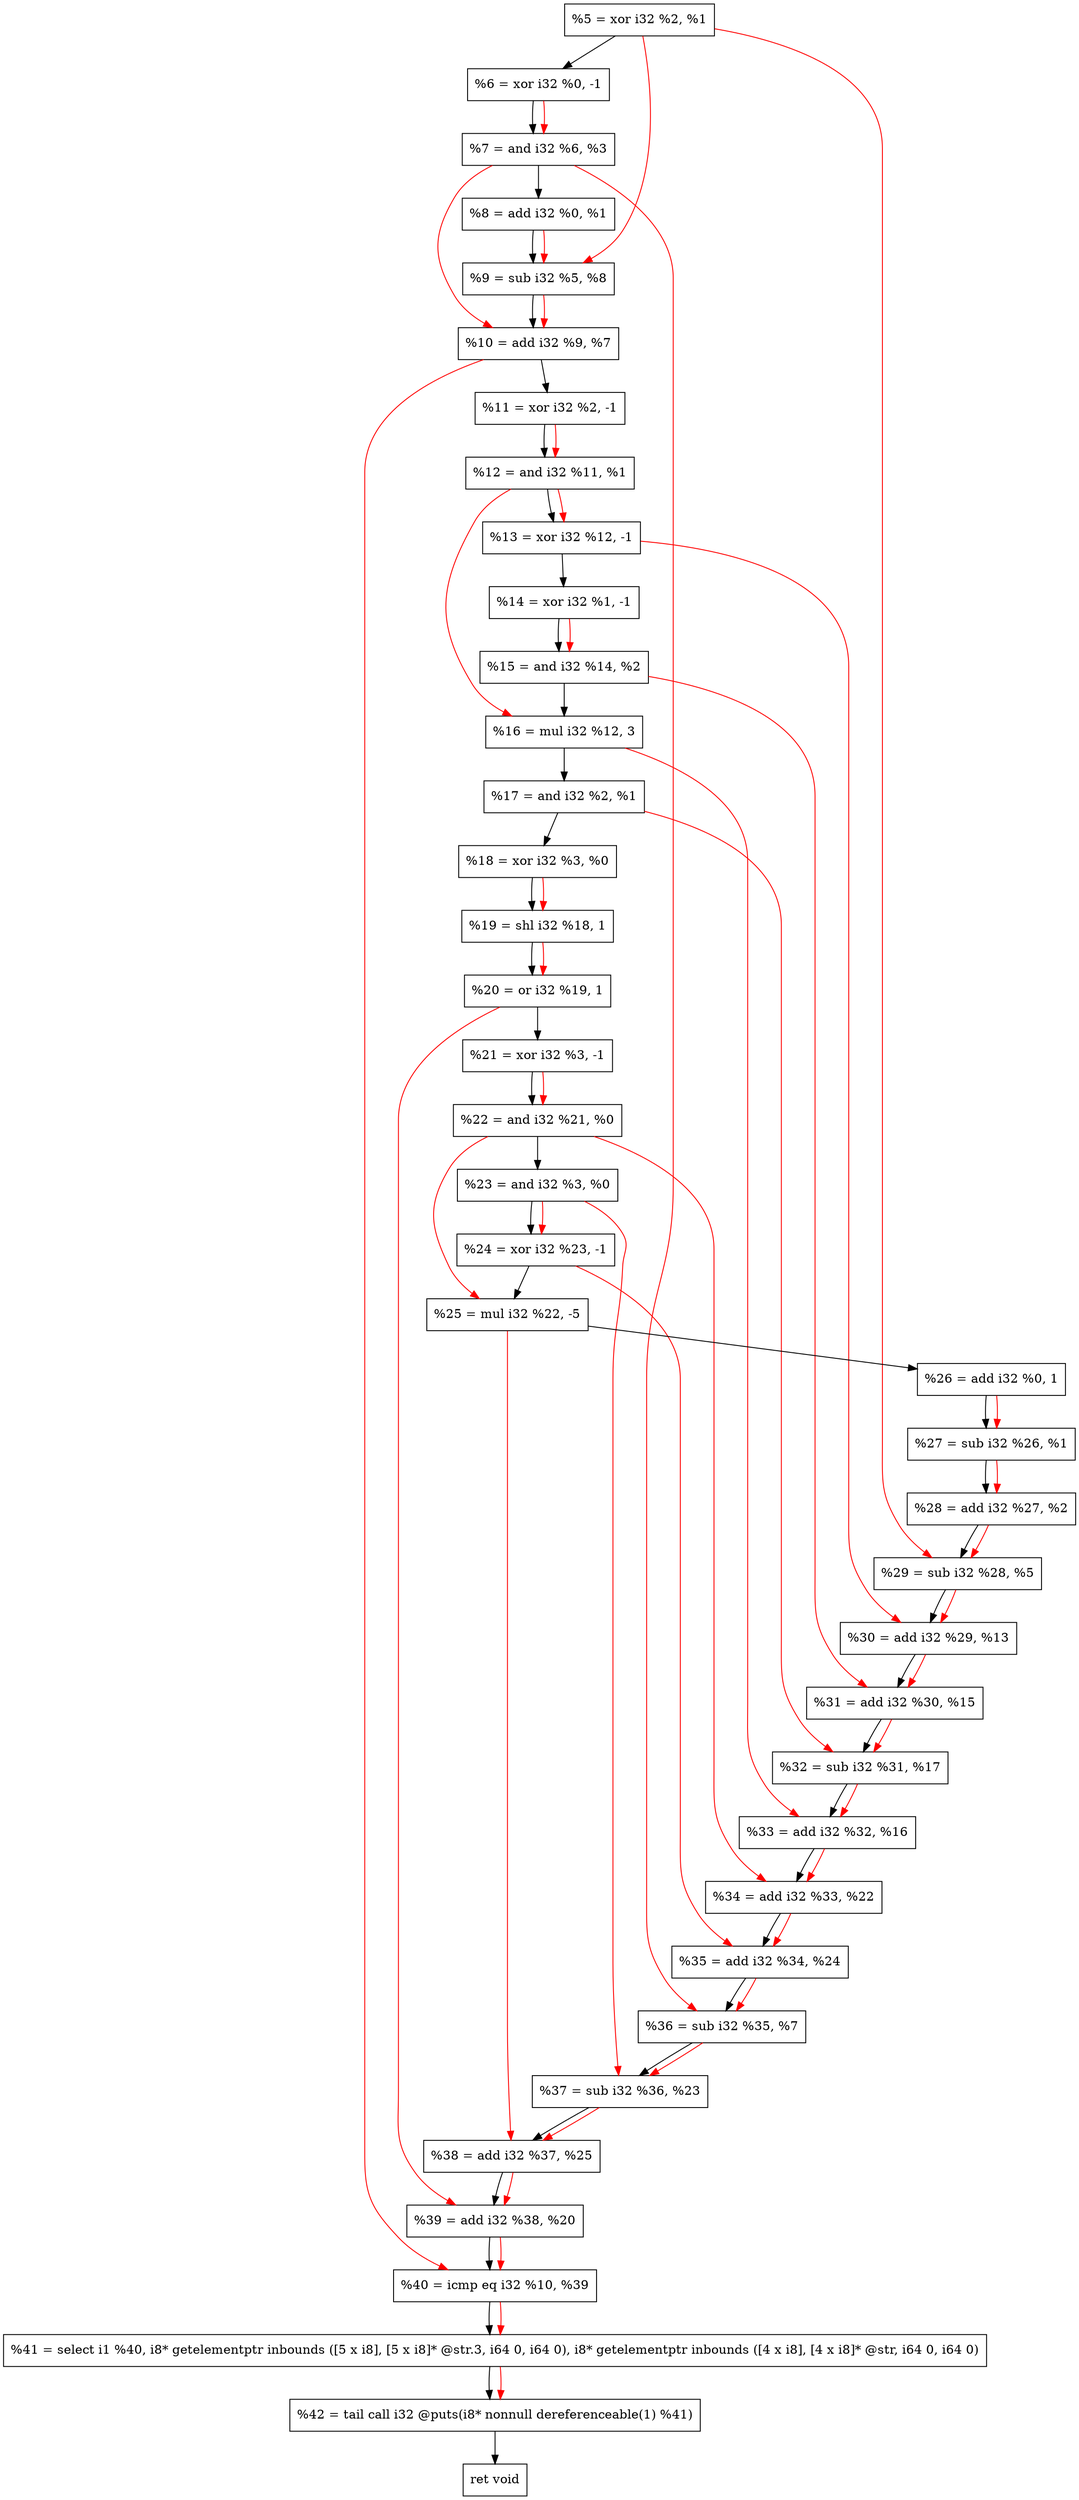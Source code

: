 digraph "DFG for'crackme' function" {
	Node0x1a29a60[shape=record, label="  %5 = xor i32 %2, %1"];
	Node0x1a2a0e0[shape=record, label="  %6 = xor i32 %0, -1"];
	Node0x1a2a150[shape=record, label="  %7 = and i32 %6, %3"];
	Node0x1a2a1c0[shape=record, label="  %8 = add i32 %0, %1"];
	Node0x1a2a230[shape=record, label="  %9 = sub i32 %5, %8"];
	Node0x1a2a2a0[shape=record, label="  %10 = add i32 %9, %7"];
	Node0x1a2a310[shape=record, label="  %11 = xor i32 %2, -1"];
	Node0x1a2a380[shape=record, label="  %12 = and i32 %11, %1"];
	Node0x1a2a3f0[shape=record, label="  %13 = xor i32 %12, -1"];
	Node0x1a2a460[shape=record, label="  %14 = xor i32 %1, -1"];
	Node0x1a2a4d0[shape=record, label="  %15 = and i32 %14, %2"];
	Node0x1a2a570[shape=record, label="  %16 = mul i32 %12, 3"];
	Node0x1a2a5e0[shape=record, label="  %17 = and i32 %2, %1"];
	Node0x1a2a650[shape=record, label="  %18 = xor i32 %3, %0"];
	Node0x1a2a6f0[shape=record, label="  %19 = shl i32 %18, 1"];
	Node0x1a2a760[shape=record, label="  %20 = or i32 %19, 1"];
	Node0x1a2a7d0[shape=record, label="  %21 = xor i32 %3, -1"];
	Node0x1a2a840[shape=record, label="  %22 = and i32 %21, %0"];
	Node0x1a2a8b0[shape=record, label="  %23 = and i32 %3, %0"];
	Node0x1a2a920[shape=record, label="  %24 = xor i32 %23, -1"];
	Node0x1a2a9c0[shape=record, label="  %25 = mul i32 %22, -5"];
	Node0x1a2aa30[shape=record, label="  %26 = add i32 %0, 1"];
	Node0x1a2aaa0[shape=record, label="  %27 = sub i32 %26, %1"];
	Node0x1a2ab10[shape=record, label="  %28 = add i32 %27, %2"];
	Node0x1a2ab80[shape=record, label="  %29 = sub i32 %28, %5"];
	Node0x1a2abf0[shape=record, label="  %30 = add i32 %29, %13"];
	Node0x1a2ac60[shape=record, label="  %31 = add i32 %30, %15"];
	Node0x1a2acd0[shape=record, label="  %32 = sub i32 %31, %17"];
	Node0x1a2af50[shape=record, label="  %33 = add i32 %32, %16"];
	Node0x1a2afc0[shape=record, label="  %34 = add i32 %33, %22"];
	Node0x1a2b030[shape=record, label="  %35 = add i32 %34, %24"];
	Node0x1a2b0a0[shape=record, label="  %36 = sub i32 %35, %7"];
	Node0x1a2b110[shape=record, label="  %37 = sub i32 %36, %23"];
	Node0x1a2b180[shape=record, label="  %38 = add i32 %37, %25"];
	Node0x1a2b1f0[shape=record, label="  %39 = add i32 %38, %20"];
	Node0x1a2b260[shape=record, label="  %40 = icmp eq i32 %10, %39"];
	Node0x19ca268[shape=record, label="  %41 = select i1 %40, i8* getelementptr inbounds ([5 x i8], [5 x i8]* @str.3, i64 0, i64 0), i8* getelementptr inbounds ([4 x i8], [4 x i8]* @str, i64 0, i64 0)"];
	Node0x1a2b700[shape=record, label="  %42 = tail call i32 @puts(i8* nonnull dereferenceable(1) %41)"];
	Node0x1a2b750[shape=record, label="  ret void"];
	Node0x1a29a60 -> Node0x1a2a0e0;
	Node0x1a2a0e0 -> Node0x1a2a150;
	Node0x1a2a150 -> Node0x1a2a1c0;
	Node0x1a2a1c0 -> Node0x1a2a230;
	Node0x1a2a230 -> Node0x1a2a2a0;
	Node0x1a2a2a0 -> Node0x1a2a310;
	Node0x1a2a310 -> Node0x1a2a380;
	Node0x1a2a380 -> Node0x1a2a3f0;
	Node0x1a2a3f0 -> Node0x1a2a460;
	Node0x1a2a460 -> Node0x1a2a4d0;
	Node0x1a2a4d0 -> Node0x1a2a570;
	Node0x1a2a570 -> Node0x1a2a5e0;
	Node0x1a2a5e0 -> Node0x1a2a650;
	Node0x1a2a650 -> Node0x1a2a6f0;
	Node0x1a2a6f0 -> Node0x1a2a760;
	Node0x1a2a760 -> Node0x1a2a7d0;
	Node0x1a2a7d0 -> Node0x1a2a840;
	Node0x1a2a840 -> Node0x1a2a8b0;
	Node0x1a2a8b0 -> Node0x1a2a920;
	Node0x1a2a920 -> Node0x1a2a9c0;
	Node0x1a2a9c0 -> Node0x1a2aa30;
	Node0x1a2aa30 -> Node0x1a2aaa0;
	Node0x1a2aaa0 -> Node0x1a2ab10;
	Node0x1a2ab10 -> Node0x1a2ab80;
	Node0x1a2ab80 -> Node0x1a2abf0;
	Node0x1a2abf0 -> Node0x1a2ac60;
	Node0x1a2ac60 -> Node0x1a2acd0;
	Node0x1a2acd0 -> Node0x1a2af50;
	Node0x1a2af50 -> Node0x1a2afc0;
	Node0x1a2afc0 -> Node0x1a2b030;
	Node0x1a2b030 -> Node0x1a2b0a0;
	Node0x1a2b0a0 -> Node0x1a2b110;
	Node0x1a2b110 -> Node0x1a2b180;
	Node0x1a2b180 -> Node0x1a2b1f0;
	Node0x1a2b1f0 -> Node0x1a2b260;
	Node0x1a2b260 -> Node0x19ca268;
	Node0x19ca268 -> Node0x1a2b700;
	Node0x1a2b700 -> Node0x1a2b750;
edge [color=red]
	Node0x1a2a0e0 -> Node0x1a2a150;
	Node0x1a29a60 -> Node0x1a2a230;
	Node0x1a2a1c0 -> Node0x1a2a230;
	Node0x1a2a230 -> Node0x1a2a2a0;
	Node0x1a2a150 -> Node0x1a2a2a0;
	Node0x1a2a310 -> Node0x1a2a380;
	Node0x1a2a380 -> Node0x1a2a3f0;
	Node0x1a2a460 -> Node0x1a2a4d0;
	Node0x1a2a380 -> Node0x1a2a570;
	Node0x1a2a650 -> Node0x1a2a6f0;
	Node0x1a2a6f0 -> Node0x1a2a760;
	Node0x1a2a7d0 -> Node0x1a2a840;
	Node0x1a2a8b0 -> Node0x1a2a920;
	Node0x1a2a840 -> Node0x1a2a9c0;
	Node0x1a2aa30 -> Node0x1a2aaa0;
	Node0x1a2aaa0 -> Node0x1a2ab10;
	Node0x1a2ab10 -> Node0x1a2ab80;
	Node0x1a29a60 -> Node0x1a2ab80;
	Node0x1a2ab80 -> Node0x1a2abf0;
	Node0x1a2a3f0 -> Node0x1a2abf0;
	Node0x1a2abf0 -> Node0x1a2ac60;
	Node0x1a2a4d0 -> Node0x1a2ac60;
	Node0x1a2ac60 -> Node0x1a2acd0;
	Node0x1a2a5e0 -> Node0x1a2acd0;
	Node0x1a2acd0 -> Node0x1a2af50;
	Node0x1a2a570 -> Node0x1a2af50;
	Node0x1a2af50 -> Node0x1a2afc0;
	Node0x1a2a840 -> Node0x1a2afc0;
	Node0x1a2afc0 -> Node0x1a2b030;
	Node0x1a2a920 -> Node0x1a2b030;
	Node0x1a2b030 -> Node0x1a2b0a0;
	Node0x1a2a150 -> Node0x1a2b0a0;
	Node0x1a2b0a0 -> Node0x1a2b110;
	Node0x1a2a8b0 -> Node0x1a2b110;
	Node0x1a2b110 -> Node0x1a2b180;
	Node0x1a2a9c0 -> Node0x1a2b180;
	Node0x1a2b180 -> Node0x1a2b1f0;
	Node0x1a2a760 -> Node0x1a2b1f0;
	Node0x1a2a2a0 -> Node0x1a2b260;
	Node0x1a2b1f0 -> Node0x1a2b260;
	Node0x1a2b260 -> Node0x19ca268;
	Node0x19ca268 -> Node0x1a2b700;
}
